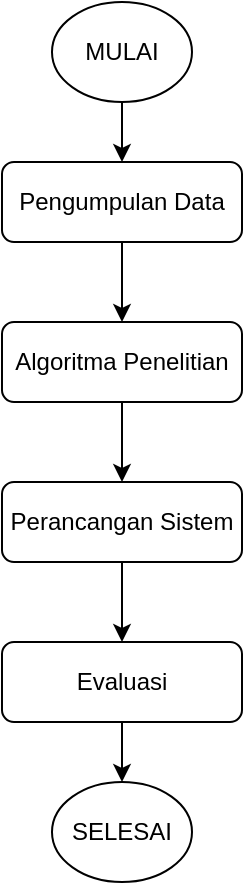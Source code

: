 <mxfile version="22.1.0" type="github">
  <diagram id="C5RBs43oDa-KdzZeNtuy" name="Page-1">
    <mxGraphModel dx="1035" dy="536" grid="1" gridSize="10" guides="1" tooltips="1" connect="1" arrows="1" fold="1" page="1" pageScale="1" pageWidth="827" pageHeight="1169" math="0" shadow="0">
      <root>
        <mxCell id="WIyWlLk6GJQsqaUBKTNV-0" />
        <mxCell id="WIyWlLk6GJQsqaUBKTNV-1" parent="WIyWlLk6GJQsqaUBKTNV-0" />
        <mxCell id="lC78AxWsKy1WzWpjycme-26" value="" style="edgeStyle=orthogonalEdgeStyle;rounded=0;orthogonalLoop=1;jettySize=auto;html=1;" edge="1" parent="WIyWlLk6GJQsqaUBKTNV-1" source="WIyWlLk6GJQsqaUBKTNV-11" target="lC78AxWsKy1WzWpjycme-2">
          <mxGeometry relative="1" as="geometry" />
        </mxCell>
        <mxCell id="WIyWlLk6GJQsqaUBKTNV-11" value="Algoritma Penelitian" style="rounded=1;whiteSpace=wrap;html=1;fontSize=12;glass=0;strokeWidth=1;shadow=0;" parent="WIyWlLk6GJQsqaUBKTNV-1" vertex="1">
          <mxGeometry x="285" y="200" width="120" height="40" as="geometry" />
        </mxCell>
        <mxCell id="lC78AxWsKy1WzWpjycme-21" value="" style="edgeStyle=orthogonalEdgeStyle;rounded=0;orthogonalLoop=1;jettySize=auto;html=1;" edge="1" parent="WIyWlLk6GJQsqaUBKTNV-1" source="WIyWlLk6GJQsqaUBKTNV-12" target="WIyWlLk6GJQsqaUBKTNV-11">
          <mxGeometry relative="1" as="geometry" />
        </mxCell>
        <mxCell id="WIyWlLk6GJQsqaUBKTNV-12" value="Pengumpulan Data" style="rounded=1;whiteSpace=wrap;html=1;fontSize=12;glass=0;strokeWidth=1;shadow=0;" parent="WIyWlLk6GJQsqaUBKTNV-1" vertex="1">
          <mxGeometry x="285" y="120" width="120" height="40" as="geometry" />
        </mxCell>
        <mxCell id="lC78AxWsKy1WzWpjycme-5" value="" style="edgeStyle=orthogonalEdgeStyle;rounded=0;orthogonalLoop=1;jettySize=auto;html=1;" edge="1" parent="WIyWlLk6GJQsqaUBKTNV-1" source="lC78AxWsKy1WzWpjycme-0">
          <mxGeometry relative="1" as="geometry">
            <mxPoint x="345.0" y="120" as="targetPoint" />
          </mxGeometry>
        </mxCell>
        <mxCell id="lC78AxWsKy1WzWpjycme-0" value="MULAI" style="ellipse;whiteSpace=wrap;html=1;" vertex="1" parent="WIyWlLk6GJQsqaUBKTNV-1">
          <mxGeometry x="310" y="40" width="70" height="50" as="geometry" />
        </mxCell>
        <mxCell id="lC78AxWsKy1WzWpjycme-1" value="SELESAI" style="ellipse;whiteSpace=wrap;html=1;" vertex="1" parent="WIyWlLk6GJQsqaUBKTNV-1">
          <mxGeometry x="310" y="430" width="70" height="50" as="geometry" />
        </mxCell>
        <mxCell id="lC78AxWsKy1WzWpjycme-27" value="" style="edgeStyle=orthogonalEdgeStyle;rounded=0;orthogonalLoop=1;jettySize=auto;html=1;" edge="1" parent="WIyWlLk6GJQsqaUBKTNV-1" source="lC78AxWsKy1WzWpjycme-2" target="lC78AxWsKy1WzWpjycme-3">
          <mxGeometry relative="1" as="geometry" />
        </mxCell>
        <mxCell id="lC78AxWsKy1WzWpjycme-2" value="Perancangan Sistem" style="rounded=1;whiteSpace=wrap;html=1;fontSize=12;glass=0;strokeWidth=1;shadow=0;" vertex="1" parent="WIyWlLk6GJQsqaUBKTNV-1">
          <mxGeometry x="285" y="280" width="120" height="40" as="geometry" />
        </mxCell>
        <mxCell id="lC78AxWsKy1WzWpjycme-25" value="" style="edgeStyle=orthogonalEdgeStyle;rounded=0;orthogonalLoop=1;jettySize=auto;html=1;" edge="1" parent="WIyWlLk6GJQsqaUBKTNV-1" source="lC78AxWsKy1WzWpjycme-3" target="lC78AxWsKy1WzWpjycme-1">
          <mxGeometry relative="1" as="geometry" />
        </mxCell>
        <mxCell id="lC78AxWsKy1WzWpjycme-3" value="Evaluasi" style="rounded=1;whiteSpace=wrap;html=1;fontSize=12;glass=0;strokeWidth=1;shadow=0;" vertex="1" parent="WIyWlLk6GJQsqaUBKTNV-1">
          <mxGeometry x="285" y="360" width="120" height="40" as="geometry" />
        </mxCell>
      </root>
    </mxGraphModel>
  </diagram>
</mxfile>

